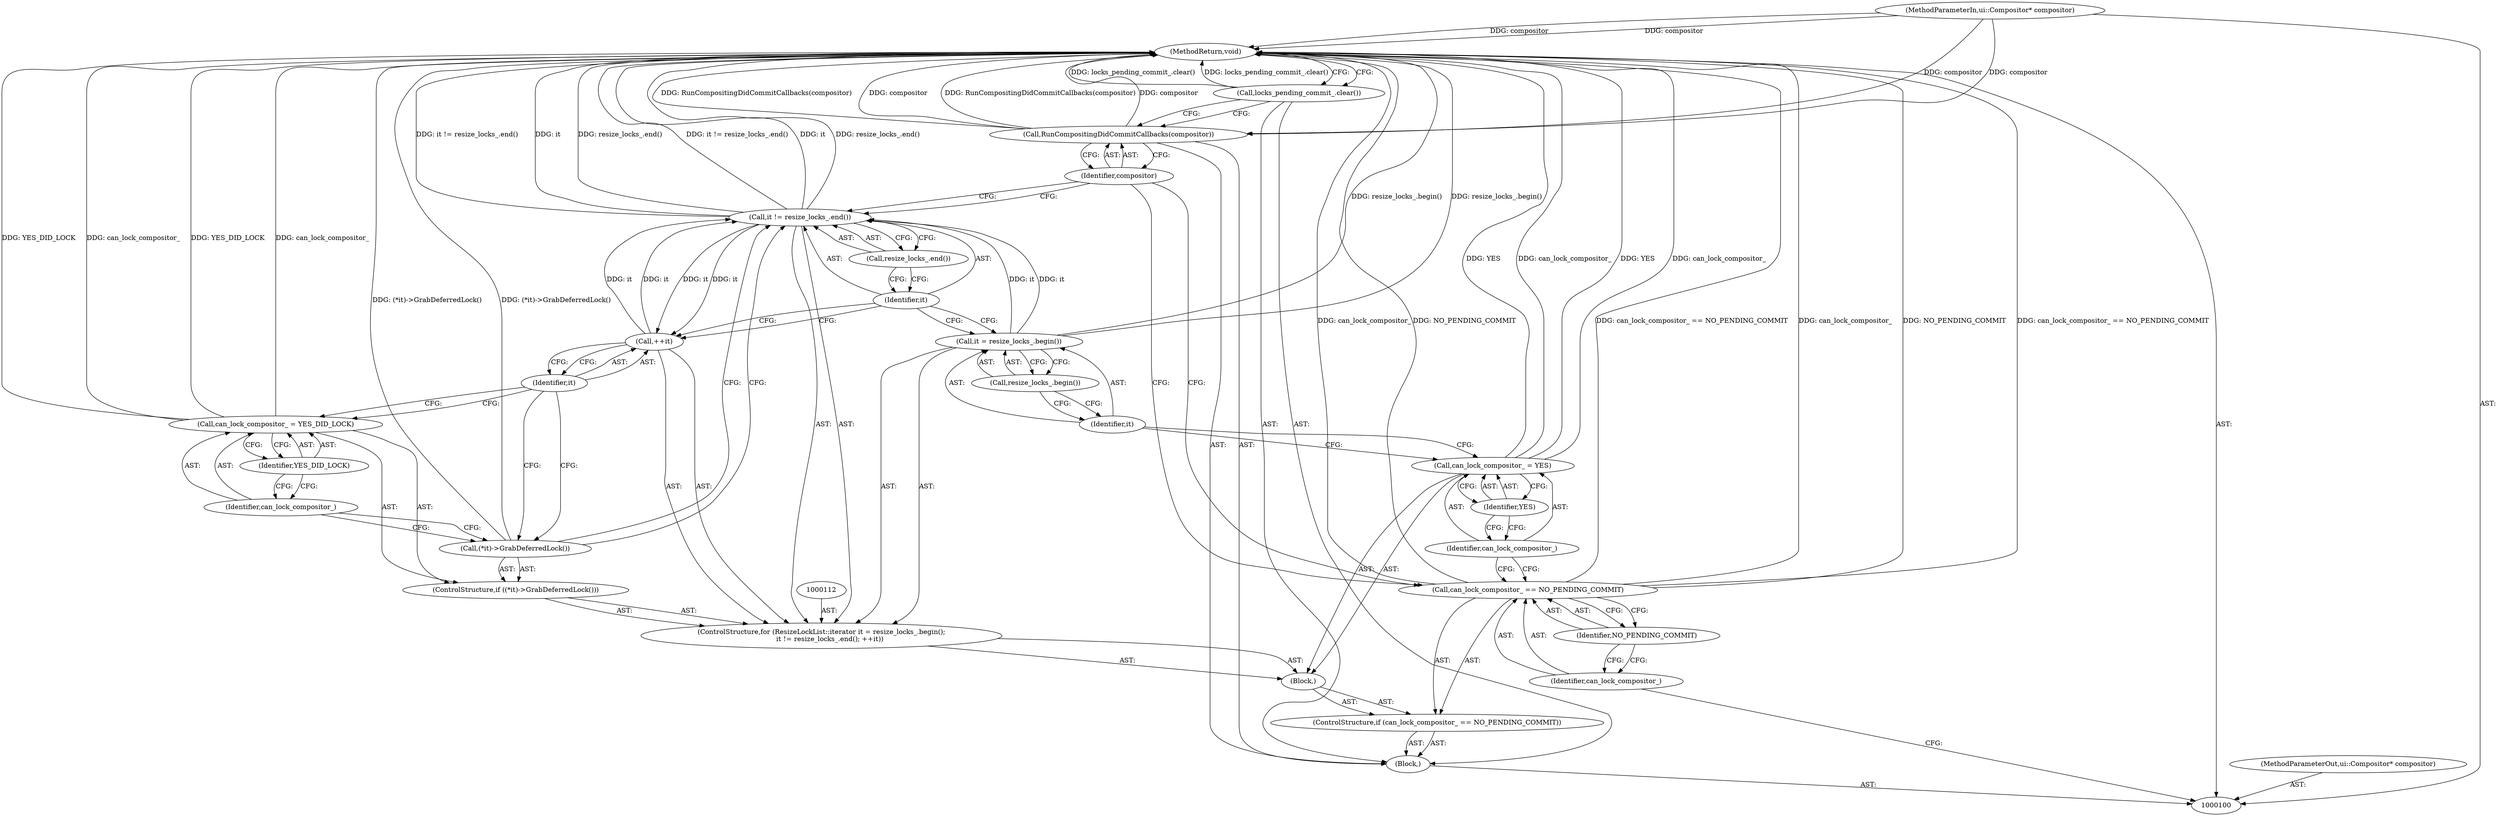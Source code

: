 digraph "1_Chrome_18d67244984a574ba2dd8779faabc0e3e34f4b76_27" {
"1000129" [label="(MethodReturn,void)"];
"1000126" [label="(Call,RunCompositingDidCommitCallbacks(compositor))"];
"1000127" [label="(Identifier,compositor)"];
"1000128" [label="(Call,locks_pending_commit_.clear())"];
"1000102" [label="(Block,)"];
"1000101" [label="(MethodParameterIn,ui::Compositor* compositor)"];
"1000170" [label="(MethodParameterOut,ui::Compositor* compositor)"];
"1000103" [label="(ControlStructure,if (can_lock_compositor_ == NO_PENDING_COMMIT))"];
"1000106" [label="(Identifier,NO_PENDING_COMMIT)"];
"1000107" [label="(Block,)"];
"1000104" [label="(Call,can_lock_compositor_ == NO_PENDING_COMMIT)"];
"1000105" [label="(Identifier,can_lock_compositor_)"];
"1000110" [label="(Identifier,YES)"];
"1000108" [label="(Call,can_lock_compositor_ = YES)"];
"1000109" [label="(Identifier,can_lock_compositor_)"];
"1000113" [label="(Call,it = resize_locks_.begin())"];
"1000114" [label="(Identifier,it)"];
"1000115" [label="(Call,resize_locks_.begin())"];
"1000111" [label="(ControlStructure,for (ResizeLockList::iterator it = resize_locks_.begin();\n        it != resize_locks_.end(); ++it))"];
"1000118" [label="(Call,resize_locks_.end())"];
"1000119" [label="(Call,++it)"];
"1000120" [label="(Identifier,it)"];
"1000116" [label="(Call,it != resize_locks_.end())"];
"1000117" [label="(Identifier,it)"];
"1000122" [label="(Call,(*it)->GrabDeferredLock())"];
"1000121" [label="(ControlStructure,if ((*it)->GrabDeferredLock()))"];
"1000125" [label="(Identifier,YES_DID_LOCK)"];
"1000123" [label="(Call,can_lock_compositor_ = YES_DID_LOCK)"];
"1000124" [label="(Identifier,can_lock_compositor_)"];
"1000129" -> "1000100"  [label="AST: "];
"1000129" -> "1000128"  [label="CFG: "];
"1000116" -> "1000129"  [label="DDG: it"];
"1000116" -> "1000129"  [label="DDG: resize_locks_.end()"];
"1000116" -> "1000129"  [label="DDG: it != resize_locks_.end()"];
"1000126" -> "1000129"  [label="DDG: RunCompositingDidCommitCallbacks(compositor)"];
"1000126" -> "1000129"  [label="DDG: compositor"];
"1000123" -> "1000129"  [label="DDG: YES_DID_LOCK"];
"1000123" -> "1000129"  [label="DDG: can_lock_compositor_"];
"1000104" -> "1000129"  [label="DDG: can_lock_compositor_ == NO_PENDING_COMMIT"];
"1000104" -> "1000129"  [label="DDG: can_lock_compositor_"];
"1000104" -> "1000129"  [label="DDG: NO_PENDING_COMMIT"];
"1000113" -> "1000129"  [label="DDG: resize_locks_.begin()"];
"1000122" -> "1000129"  [label="DDG: (*it)->GrabDeferredLock()"];
"1000128" -> "1000129"  [label="DDG: locks_pending_commit_.clear()"];
"1000101" -> "1000129"  [label="DDG: compositor"];
"1000108" -> "1000129"  [label="DDG: YES"];
"1000108" -> "1000129"  [label="DDG: can_lock_compositor_"];
"1000126" -> "1000102"  [label="AST: "];
"1000126" -> "1000127"  [label="CFG: "];
"1000127" -> "1000126"  [label="AST: "];
"1000128" -> "1000126"  [label="CFG: "];
"1000126" -> "1000129"  [label="DDG: RunCompositingDidCommitCallbacks(compositor)"];
"1000126" -> "1000129"  [label="DDG: compositor"];
"1000101" -> "1000126"  [label="DDG: compositor"];
"1000127" -> "1000126"  [label="AST: "];
"1000127" -> "1000116"  [label="CFG: "];
"1000127" -> "1000104"  [label="CFG: "];
"1000126" -> "1000127"  [label="CFG: "];
"1000128" -> "1000102"  [label="AST: "];
"1000128" -> "1000126"  [label="CFG: "];
"1000129" -> "1000128"  [label="CFG: "];
"1000128" -> "1000129"  [label="DDG: locks_pending_commit_.clear()"];
"1000102" -> "1000100"  [label="AST: "];
"1000103" -> "1000102"  [label="AST: "];
"1000126" -> "1000102"  [label="AST: "];
"1000128" -> "1000102"  [label="AST: "];
"1000101" -> "1000100"  [label="AST: "];
"1000101" -> "1000129"  [label="DDG: compositor"];
"1000101" -> "1000126"  [label="DDG: compositor"];
"1000170" -> "1000100"  [label="AST: "];
"1000103" -> "1000102"  [label="AST: "];
"1000104" -> "1000103"  [label="AST: "];
"1000107" -> "1000103"  [label="AST: "];
"1000106" -> "1000104"  [label="AST: "];
"1000106" -> "1000105"  [label="CFG: "];
"1000104" -> "1000106"  [label="CFG: "];
"1000107" -> "1000103"  [label="AST: "];
"1000108" -> "1000107"  [label="AST: "];
"1000111" -> "1000107"  [label="AST: "];
"1000104" -> "1000103"  [label="AST: "];
"1000104" -> "1000106"  [label="CFG: "];
"1000105" -> "1000104"  [label="AST: "];
"1000106" -> "1000104"  [label="AST: "];
"1000109" -> "1000104"  [label="CFG: "];
"1000127" -> "1000104"  [label="CFG: "];
"1000104" -> "1000129"  [label="DDG: can_lock_compositor_ == NO_PENDING_COMMIT"];
"1000104" -> "1000129"  [label="DDG: can_lock_compositor_"];
"1000104" -> "1000129"  [label="DDG: NO_PENDING_COMMIT"];
"1000105" -> "1000104"  [label="AST: "];
"1000105" -> "1000100"  [label="CFG: "];
"1000106" -> "1000105"  [label="CFG: "];
"1000110" -> "1000108"  [label="AST: "];
"1000110" -> "1000109"  [label="CFG: "];
"1000108" -> "1000110"  [label="CFG: "];
"1000108" -> "1000107"  [label="AST: "];
"1000108" -> "1000110"  [label="CFG: "];
"1000109" -> "1000108"  [label="AST: "];
"1000110" -> "1000108"  [label="AST: "];
"1000114" -> "1000108"  [label="CFG: "];
"1000108" -> "1000129"  [label="DDG: YES"];
"1000108" -> "1000129"  [label="DDG: can_lock_compositor_"];
"1000109" -> "1000108"  [label="AST: "];
"1000109" -> "1000104"  [label="CFG: "];
"1000110" -> "1000109"  [label="CFG: "];
"1000113" -> "1000111"  [label="AST: "];
"1000113" -> "1000115"  [label="CFG: "];
"1000114" -> "1000113"  [label="AST: "];
"1000115" -> "1000113"  [label="AST: "];
"1000117" -> "1000113"  [label="CFG: "];
"1000113" -> "1000129"  [label="DDG: resize_locks_.begin()"];
"1000113" -> "1000116"  [label="DDG: it"];
"1000114" -> "1000113"  [label="AST: "];
"1000114" -> "1000108"  [label="CFG: "];
"1000115" -> "1000114"  [label="CFG: "];
"1000115" -> "1000113"  [label="AST: "];
"1000115" -> "1000114"  [label="CFG: "];
"1000113" -> "1000115"  [label="CFG: "];
"1000111" -> "1000107"  [label="AST: "];
"1000112" -> "1000111"  [label="AST: "];
"1000113" -> "1000111"  [label="AST: "];
"1000116" -> "1000111"  [label="AST: "];
"1000119" -> "1000111"  [label="AST: "];
"1000121" -> "1000111"  [label="AST: "];
"1000118" -> "1000116"  [label="AST: "];
"1000118" -> "1000117"  [label="CFG: "];
"1000116" -> "1000118"  [label="CFG: "];
"1000119" -> "1000111"  [label="AST: "];
"1000119" -> "1000120"  [label="CFG: "];
"1000120" -> "1000119"  [label="AST: "];
"1000117" -> "1000119"  [label="CFG: "];
"1000119" -> "1000116"  [label="DDG: it"];
"1000116" -> "1000119"  [label="DDG: it"];
"1000120" -> "1000119"  [label="AST: "];
"1000120" -> "1000123"  [label="CFG: "];
"1000120" -> "1000122"  [label="CFG: "];
"1000119" -> "1000120"  [label="CFG: "];
"1000116" -> "1000111"  [label="AST: "];
"1000116" -> "1000118"  [label="CFG: "];
"1000117" -> "1000116"  [label="AST: "];
"1000118" -> "1000116"  [label="AST: "];
"1000122" -> "1000116"  [label="CFG: "];
"1000127" -> "1000116"  [label="CFG: "];
"1000116" -> "1000129"  [label="DDG: it"];
"1000116" -> "1000129"  [label="DDG: resize_locks_.end()"];
"1000116" -> "1000129"  [label="DDG: it != resize_locks_.end()"];
"1000113" -> "1000116"  [label="DDG: it"];
"1000119" -> "1000116"  [label="DDG: it"];
"1000116" -> "1000119"  [label="DDG: it"];
"1000117" -> "1000116"  [label="AST: "];
"1000117" -> "1000113"  [label="CFG: "];
"1000117" -> "1000119"  [label="CFG: "];
"1000118" -> "1000117"  [label="CFG: "];
"1000122" -> "1000121"  [label="AST: "];
"1000122" -> "1000116"  [label="CFG: "];
"1000124" -> "1000122"  [label="CFG: "];
"1000120" -> "1000122"  [label="CFG: "];
"1000122" -> "1000129"  [label="DDG: (*it)->GrabDeferredLock()"];
"1000121" -> "1000111"  [label="AST: "];
"1000122" -> "1000121"  [label="AST: "];
"1000123" -> "1000121"  [label="AST: "];
"1000125" -> "1000123"  [label="AST: "];
"1000125" -> "1000124"  [label="CFG: "];
"1000123" -> "1000125"  [label="CFG: "];
"1000123" -> "1000121"  [label="AST: "];
"1000123" -> "1000125"  [label="CFG: "];
"1000124" -> "1000123"  [label="AST: "];
"1000125" -> "1000123"  [label="AST: "];
"1000120" -> "1000123"  [label="CFG: "];
"1000123" -> "1000129"  [label="DDG: YES_DID_LOCK"];
"1000123" -> "1000129"  [label="DDG: can_lock_compositor_"];
"1000124" -> "1000123"  [label="AST: "];
"1000124" -> "1000122"  [label="CFG: "];
"1000125" -> "1000124"  [label="CFG: "];
}
